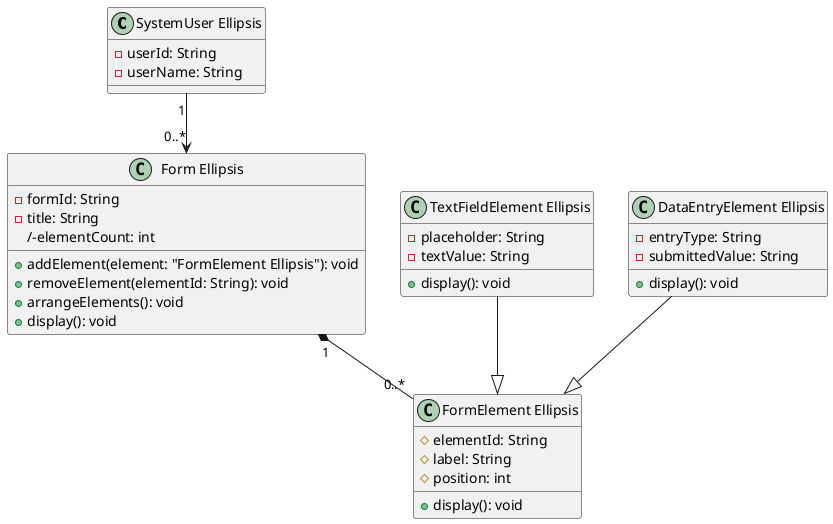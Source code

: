 @startuml

class "SystemUser Ellipsis" {
    - userId: String
    - userName: String
}

class "Form Ellipsis" {
    - formId: String
    - title: String
    /-elementCount: int
    + addElement(element: "FormElement Ellipsis"): void
    + removeElement(elementId: String): void
    + arrangeElements(): void
    + display(): void
}

class "FormElement Ellipsis" {
    # elementId: String
    # label: String
    # position: int
    + display(): void
}

class "TextFieldElement Ellipsis" {
    - placeholder: String
    - textValue: String
    + display(): void
}

class "DataEntryElement Ellipsis" {
    - entryType: String
    - submittedValue: String
    + display(): void
}

"SystemUser Ellipsis" "1" --> "0..*" "Form Ellipsis"
"Form Ellipsis" "1" *-- "0..*" "FormElement Ellipsis"

"TextFieldElement Ellipsis" --|> "FormElement Ellipsis"
"DataEntryElement Ellipsis" --|> "FormElement Ellipsis"

@enduml